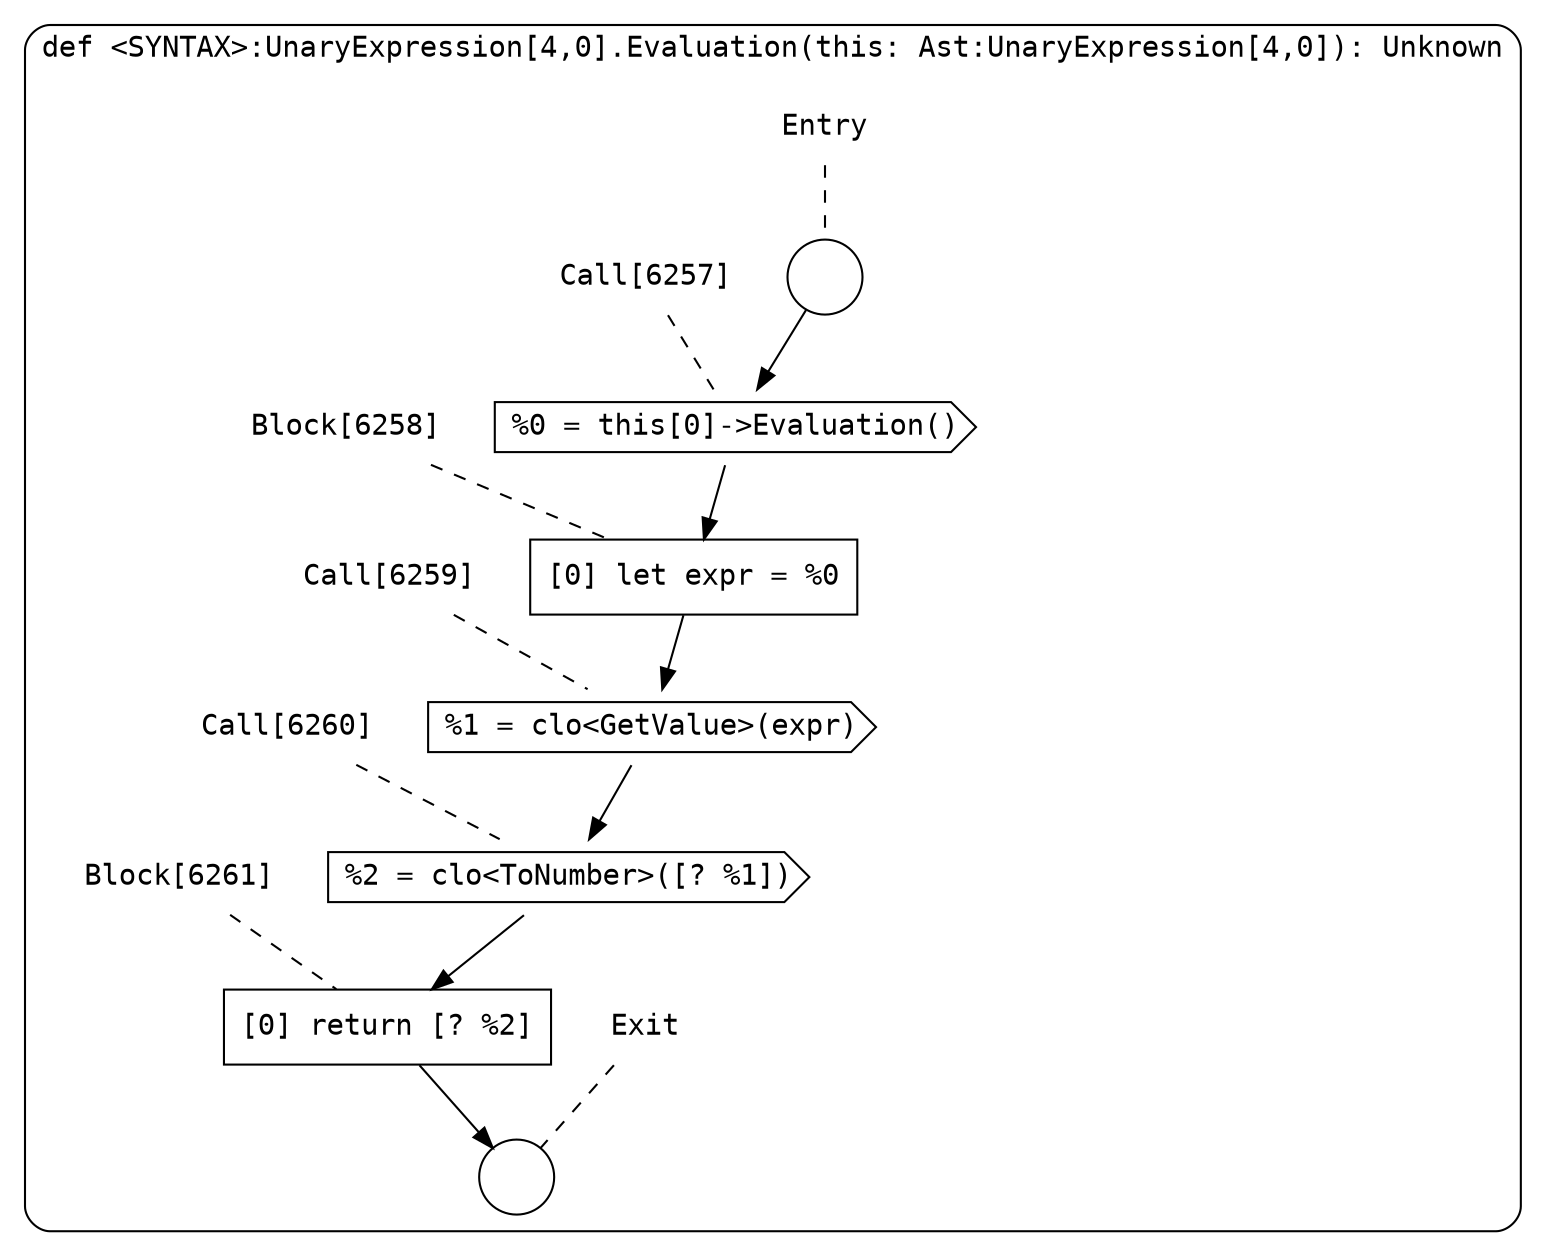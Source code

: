 digraph {
  graph [fontname = "Consolas"]
  node [fontname = "Consolas"]
  edge [fontname = "Consolas"]
  subgraph cluster1308 {
    label = "def <SYNTAX>:UnaryExpression[4,0].Evaluation(this: Ast:UnaryExpression[4,0]): Unknown"
    style = rounded
    cluster1308_entry_name [shape=none, label=<<font color="black">Entry</font>>]
    cluster1308_entry_name -> cluster1308_entry [arrowhead=none, color="black", style=dashed]
    cluster1308_entry [shape=circle label=" " color="black" fillcolor="white" style=filled]
    cluster1308_entry -> node6257 [color="black"]
    cluster1308_exit_name [shape=none, label=<<font color="black">Exit</font>>]
    cluster1308_exit_name -> cluster1308_exit [arrowhead=none, color="black", style=dashed]
    cluster1308_exit [shape=circle label=" " color="black" fillcolor="white" style=filled]
    node6257_name [shape=none, label=<<font color="black">Call[6257]</font>>]
    node6257_name -> node6257 [arrowhead=none, color="black", style=dashed]
    node6257 [shape=cds, label=<<font color="black">%0 = this[0]-&gt;Evaluation()</font>> color="black" fillcolor="white", style=filled]
    node6257 -> node6258 [color="black"]
    node6258_name [shape=none, label=<<font color="black">Block[6258]</font>>]
    node6258_name -> node6258 [arrowhead=none, color="black", style=dashed]
    node6258 [shape=box, label=<<font color="black">[0] let expr = %0<BR ALIGN="LEFT"/></font>> color="black" fillcolor="white", style=filled]
    node6258 -> node6259 [color="black"]
    node6259_name [shape=none, label=<<font color="black">Call[6259]</font>>]
    node6259_name -> node6259 [arrowhead=none, color="black", style=dashed]
    node6259 [shape=cds, label=<<font color="black">%1 = clo&lt;GetValue&gt;(expr)</font>> color="black" fillcolor="white", style=filled]
    node6259 -> node6260 [color="black"]
    node6260_name [shape=none, label=<<font color="black">Call[6260]</font>>]
    node6260_name -> node6260 [arrowhead=none, color="black", style=dashed]
    node6260 [shape=cds, label=<<font color="black">%2 = clo&lt;ToNumber&gt;([? %1])</font>> color="black" fillcolor="white", style=filled]
    node6260 -> node6261 [color="black"]
    node6261_name [shape=none, label=<<font color="black">Block[6261]</font>>]
    node6261_name -> node6261 [arrowhead=none, color="black", style=dashed]
    node6261 [shape=box, label=<<font color="black">[0] return [? %2]<BR ALIGN="LEFT"/></font>> color="black" fillcolor="white", style=filled]
    node6261 -> cluster1308_exit [color="black"]
  }
}